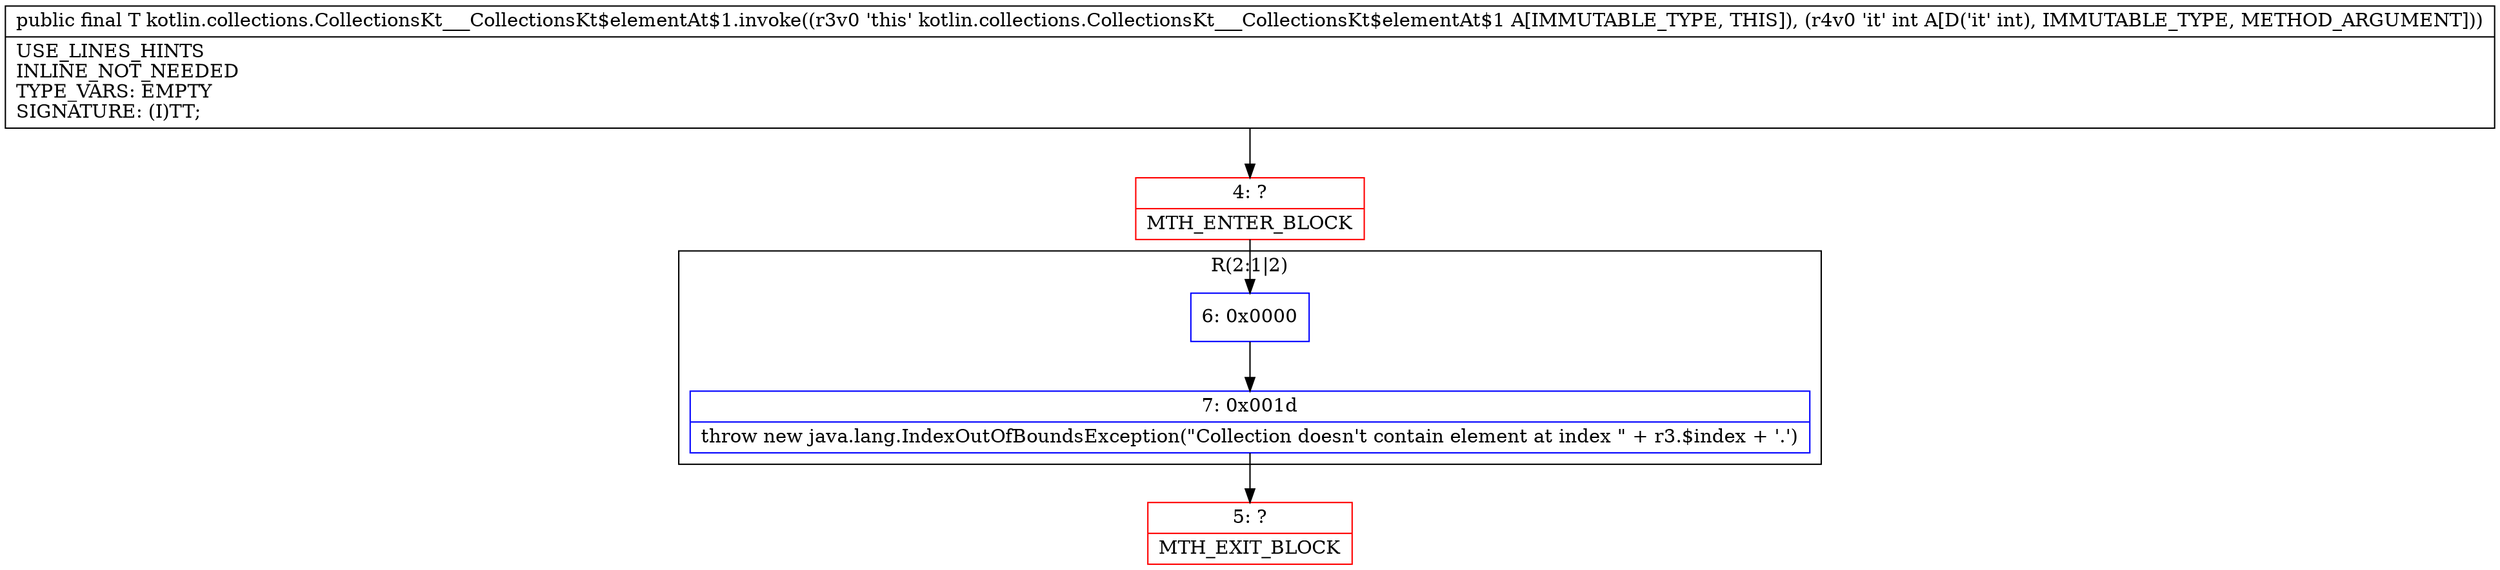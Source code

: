 digraph "CFG forkotlin.collections.CollectionsKt___CollectionsKt$elementAt$1.invoke(I)Ljava\/lang\/Object;" {
subgraph cluster_Region_920278631 {
label = "R(2:1|2)";
node [shape=record,color=blue];
Node_6 [shape=record,label="{6\:\ 0x0000}"];
Node_7 [shape=record,label="{7\:\ 0x001d|throw new java.lang.IndexOutOfBoundsException(\"Collection doesn't contain element at index \" + r3.$index + '.')\l}"];
}
Node_4 [shape=record,color=red,label="{4\:\ ?|MTH_ENTER_BLOCK\l}"];
Node_5 [shape=record,color=red,label="{5\:\ ?|MTH_EXIT_BLOCK\l}"];
MethodNode[shape=record,label="{public final T kotlin.collections.CollectionsKt___CollectionsKt$elementAt$1.invoke((r3v0 'this' kotlin.collections.CollectionsKt___CollectionsKt$elementAt$1 A[IMMUTABLE_TYPE, THIS]), (r4v0 'it' int A[D('it' int), IMMUTABLE_TYPE, METHOD_ARGUMENT]))  | USE_LINES_HINTS\lINLINE_NOT_NEEDED\lTYPE_VARS: EMPTY\lSIGNATURE: (I)TT;\l}"];
MethodNode -> Node_4;Node_6 -> Node_7;
Node_7 -> Node_5;
Node_4 -> Node_6;
}


